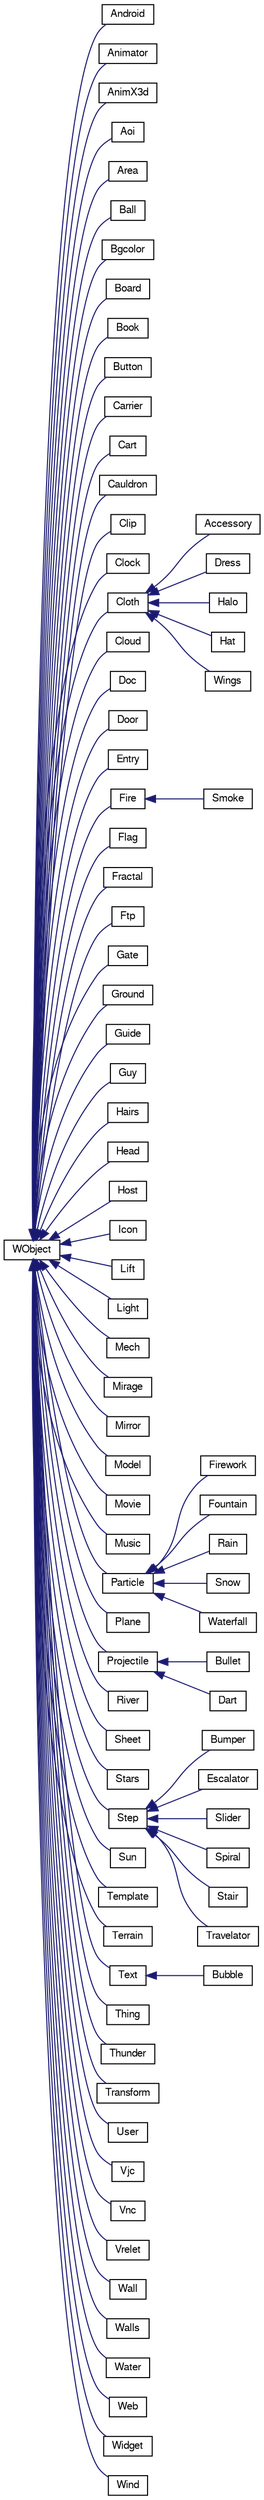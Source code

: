 digraph "Graphical Class Hierarchy"
{
 // LATEX_PDF_SIZE
  bgcolor="transparent";
  edge [fontname="FreeSans",fontsize="10",labelfontname="FreeSans",labelfontsize="10"];
  node [fontname="FreeSans",fontsize="10",shape=record];
  rankdir="LR";
  Node0 [label="WObject",height=0.2,width=0.4,color="black",URL="$a02108.html",tooltip="WObject Class."];
  Node0 -> Node1 [dir="back",color="midnightblue",fontsize="10",style="solid",fontname="FreeSans"];
  Node1 [label="Android",height=0.2,width=0.4,color="black",URL="$a01596.html",tooltip="Android class."];
  Node0 -> Node2 [dir="back",color="midnightblue",fontsize="10",style="solid",fontname="FreeSans"];
  Node2 [label="Animator",height=0.2,width=0.4,color="black",URL="$a01600.html",tooltip="Animator class."];
  Node0 -> Node3 [dir="back",color="midnightblue",fontsize="10",style="solid",fontname="FreeSans"];
  Node3 [label="AnimX3d",height=0.2,width=0.4,color="black",URL="$a01604.html",tooltip="AnimX3d class."];
  Node0 -> Node4 [dir="back",color="midnightblue",fontsize="10",style="solid",fontname="FreeSans"];
  Node4 [label="Aoi",height=0.2,width=0.4,color="black",URL="$a01608.html",tooltip="Aoi class Area of Interest."];
  Node0 -> Node5 [dir="back",color="midnightblue",fontsize="10",style="solid",fontname="FreeSans"];
  Node5 [label="Area",height=0.2,width=0.4,color="black",URL="$a01612.html",tooltip="Area class."];
  Node0 -> Node6 [dir="back",color="midnightblue",fontsize="10",style="solid",fontname="FreeSans"];
  Node6 [label="Ball",height=0.2,width=0.4,color="black",URL="$a01616.html",tooltip="Ball class."];
  Node0 -> Node7 [dir="back",color="midnightblue",fontsize="10",style="solid",fontname="FreeSans"];
  Node7 [label="Bgcolor",height=0.2,width=0.4,color="black",URL="$a01620.html",tooltip="Bgcolor class."];
  Node0 -> Node8 [dir="back",color="midnightblue",fontsize="10",style="solid",fontname="FreeSans"];
  Node8 [label="Board",height=0.2,width=0.4,color="black",URL="$a01624.html",tooltip="Board class."];
  Node0 -> Node9 [dir="back",color="midnightblue",fontsize="10",style="solid",fontname="FreeSans"];
  Node9 [label="Book",height=0.2,width=0.4,color="black",URL="$a01628.html",tooltip="Book class."];
  Node0 -> Node10 [dir="back",color="midnightblue",fontsize="10",style="solid",fontname="FreeSans"];
  Node10 [label="Button",height=0.2,width=0.4,color="black",URL="$a01644.html",tooltip="Button class."];
  Node0 -> Node11 [dir="back",color="midnightblue",fontsize="10",style="solid",fontname="FreeSans"];
  Node11 [label="Carrier",height=0.2,width=0.4,color="black",URL="$a01648.html",tooltip="Carrier class."];
  Node0 -> Node12 [dir="back",color="midnightblue",fontsize="10",style="solid",fontname="FreeSans"];
  Node12 [label="Cart",height=0.2,width=0.4,color="black",URL="$a01652.html",tooltip="Cart class."];
  Node0 -> Node13 [dir="back",color="midnightblue",fontsize="10",style="solid",fontname="FreeSans"];
  Node13 [label="Cauldron",height=0.2,width=0.4,color="black",URL="$a01656.html",tooltip="Cauldron class."];
  Node0 -> Node14 [dir="back",color="midnightblue",fontsize="10",style="solid",fontname="FreeSans"];
  Node14 [label="Clip",height=0.2,width=0.4,color="black",URL="$a01660.html",tooltip="Clip class."];
  Node0 -> Node15 [dir="back",color="midnightblue",fontsize="10",style="solid",fontname="FreeSans"];
  Node15 [label="Clock",height=0.2,width=0.4,color="black",URL="$a01664.html",tooltip="Clock class."];
  Node0 -> Node16 [dir="back",color="midnightblue",fontsize="10",style="solid",fontname="FreeSans"];
  Node16 [label="Cloth",height=0.2,width=0.4,color="black",URL="$a01668.html",tooltip="Cloth class."];
  Node16 -> Node17 [dir="back",color="midnightblue",fontsize="10",style="solid",fontname="FreeSans"];
  Node17 [label="Accessory",height=0.2,width=0.4,color="black",URL="$a01592.html",tooltip="Accessory class."];
  Node16 -> Node18 [dir="back",color="midnightblue",fontsize="10",style="solid",fontname="FreeSans"];
  Node18 [label="Dress",height=0.2,width=0.4,color="black",URL="$a01696.html",tooltip="Dress class."];
  Node16 -> Node19 [dir="back",color="midnightblue",fontsize="10",style="solid",fontname="FreeSans"];
  Node19 [label="Halo",height=0.2,width=0.4,color="black",URL="$a01816.html",tooltip="Halo class."];
  Node16 -> Node20 [dir="back",color="midnightblue",fontsize="10",style="solid",fontname="FreeSans"];
  Node20 [label="Hat",height=0.2,width=0.4,color="black",URL="$a01824.html",tooltip="Hat class."];
  Node16 -> Node21 [dir="back",color="midnightblue",fontsize="10",style="solid",fontname="FreeSans"];
  Node21 [label="Wings",height=0.2,width=0.4,color="black",URL="$a02088.html",tooltip="Wings class."];
  Node0 -> Node22 [dir="back",color="midnightblue",fontsize="10",style="solid",fontname="FreeSans"];
  Node22 [label="Cloud",height=0.2,width=0.4,color="black",URL="$a01676.html",tooltip="Cloud class."];
  Node0 -> Node23 [dir="back",color="midnightblue",fontsize="10",style="solid",fontname="FreeSans"];
  Node23 [label="Doc",height=0.2,width=0.4,color="black",URL="$a01684.html",tooltip="Doc class."];
  Node0 -> Node24 [dir="back",color="midnightblue",fontsize="10",style="solid",fontname="FreeSans"];
  Node24 [label="Door",height=0.2,width=0.4,color="black",URL="$a01688.html",tooltip="Door class."];
  Node0 -> Node25 [dir="back",color="midnightblue",fontsize="10",style="solid",fontname="FreeSans"];
  Node25 [label="Entry",height=0.2,width=0.4,color="black",URL="$a01700.html",tooltip="Entry class."];
  Node0 -> Node26 [dir="back",color="midnightblue",fontsize="10",style="solid",fontname="FreeSans"];
  Node26 [label="Fire",height=0.2,width=0.4,color="black",URL="$a01724.html",tooltip="Fire class."];
  Node26 -> Node27 [dir="back",color="midnightblue",fontsize="10",style="solid",fontname="FreeSans"];
  Node27 [label="Smoke",height=0.2,width=0.4,color="black",URL="$a01940.html",tooltip="Smoke class."];
  Node0 -> Node28 [dir="back",color="midnightblue",fontsize="10",style="solid",fontname="FreeSans"];
  Node28 [label="Flag",height=0.2,width=0.4,color="black",URL="$a01732.html",tooltip="Flag class."];
  Node0 -> Node29 [dir="back",color="midnightblue",fontsize="10",style="solid",fontname="FreeSans"];
  Node29 [label="Fractal",height=0.2,width=0.4,color="black",URL="$a01740.html",tooltip="Fractal class."];
  Node0 -> Node30 [dir="back",color="midnightblue",fontsize="10",style="solid",fontname="FreeSans"];
  Node30 [label="Ftp",height=0.2,width=0.4,color="black",URL="$a01744.html",tooltip="Ftp class."];
  Node0 -> Node31 [dir="back",color="midnightblue",fontsize="10",style="solid",fontname="FreeSans"];
  Node31 [label="Gate",height=0.2,width=0.4,color="black",URL="$a01748.html",tooltip="Gate class."];
  Node0 -> Node32 [dir="back",color="midnightblue",fontsize="10",style="solid",fontname="FreeSans"];
  Node32 [label="Ground",height=0.2,width=0.4,color="black",URL="$a01752.html",tooltip="Ground class."];
  Node0 -> Node33 [dir="back",color="midnightblue",fontsize="10",style="solid",fontname="FreeSans"];
  Node33 [label="Guide",height=0.2,width=0.4,color="black",URL="$a01756.html",tooltip="Guide class."];
  Node0 -> Node34 [dir="back",color="midnightblue",fontsize="10",style="solid",fontname="FreeSans"];
  Node34 [label="Guy",height=0.2,width=0.4,color="black",URL="$a01764.html",tooltip="Guy class."];
  Node0 -> Node35 [dir="back",color="midnightblue",fontsize="10",style="solid",fontname="FreeSans"];
  Node35 [label="Hairs",height=0.2,width=0.4,color="black",URL="$a01812.html",tooltip="Hairs class."];
  Node0 -> Node36 [dir="back",color="midnightblue",fontsize="10",style="solid",fontname="FreeSans"];
  Node36 [label="Head",height=0.2,width=0.4,color="black",URL="$a01832.html",tooltip="Head class."];
  Node0 -> Node37 [dir="back",color="midnightblue",fontsize="10",style="solid",fontname="FreeSans"];
  Node37 [label="Host",height=0.2,width=0.4,color="black",URL="$a01836.html",tooltip="Host class."];
  Node0 -> Node38 [dir="back",color="midnightblue",fontsize="10",style="solid",fontname="FreeSans"];
  Node38 [label="Icon",height=0.2,width=0.4,color="black",URL="$a01840.html",tooltip="Icon class."];
  Node0 -> Node39 [dir="back",color="midnightblue",fontsize="10",style="solid",fontname="FreeSans"];
  Node39 [label="Lift",height=0.2,width=0.4,color="black",URL="$a01856.html",tooltip="Lift class."];
  Node0 -> Node40 [dir="back",color="midnightblue",fontsize="10",style="solid",fontname="FreeSans"];
  Node40 [label="Light",height=0.2,width=0.4,color="black",URL="$a01860.html",tooltip="Light class."];
  Node0 -> Node41 [dir="back",color="midnightblue",fontsize="10",style="solid",fontname="FreeSans"];
  Node41 [label="Mech",height=0.2,width=0.4,color="black",URL="$a01864.html",tooltip="Mech class."];
  Node0 -> Node42 [dir="back",color="midnightblue",fontsize="10",style="solid",fontname="FreeSans"];
  Node42 [label="Mirage",height=0.2,width=0.4,color="black",URL="$a01868.html",tooltip="Mirage class."];
  Node0 -> Node43 [dir="back",color="midnightblue",fontsize="10",style="solid",fontname="FreeSans"];
  Node43 [label="Mirror",height=0.2,width=0.4,color="black",URL="$a01872.html",tooltip="Mirror class."];
  Node0 -> Node44 [dir="back",color="midnightblue",fontsize="10",style="solid",fontname="FreeSans"];
  Node44 [label="Model",height=0.2,width=0.4,color="black",URL="$a01876.html",tooltip="Model class."];
  Node0 -> Node45 [dir="back",color="midnightblue",fontsize="10",style="solid",fontname="FreeSans"];
  Node45 [label="Movie",height=0.2,width=0.4,color="black",URL="$a01880.html",tooltip="Movie class to play Mpeg movies."];
  Node0 -> Node46 [dir="back",color="midnightblue",fontsize="10",style="solid",fontname="FreeSans"];
  Node46 [label="Music",height=0.2,width=0.4,color="black",URL="$a01884.html",tooltip="Music class."];
  Node0 -> Node47 [dir="back",color="midnightblue",fontsize="10",style="solid",fontname="FreeSans"];
  Node47 [label="Particle",height=0.2,width=0.4,color="black",URL="$a01908.html",tooltip="Particle class."];
  Node47 -> Node48 [dir="back",color="midnightblue",fontsize="10",style="solid",fontname="FreeSans"];
  Node48 [label="Firework",height=0.2,width=0.4,color="black",URL="$a01728.html",tooltip="Firework class."];
  Node47 -> Node49 [dir="back",color="midnightblue",fontsize="10",style="solid",fontname="FreeSans"];
  Node49 [label="Fountain",height=0.2,width=0.4,color="black",URL="$a01736.html",tooltip="Fountain class."];
  Node47 -> Node50 [dir="back",color="midnightblue",fontsize="10",style="solid",fontname="FreeSans"];
  Node50 [label="Rain",height=0.2,width=0.4,color="black",URL="$a01920.html",tooltip="Rain class."];
  Node47 -> Node51 [dir="back",color="midnightblue",fontsize="10",style="solid",fontname="FreeSans"];
  Node51 [label="Snow",height=0.2,width=0.4,color="black",URL="$a01948.html",tooltip="Snow class."];
  Node47 -> Node52 [dir="back",color="midnightblue",fontsize="10",style="solid",fontname="FreeSans"];
  Node52 [label="Waterfall",height=0.2,width=0.4,color="black",URL="$a02068.html",tooltip="Waterfall class."];
  Node0 -> Node53 [dir="back",color="midnightblue",fontsize="10",style="solid",fontname="FreeSans"];
  Node53 [label="Plane",height=0.2,width=0.4,color="black",URL="$a01912.html",tooltip="Plane class."];
  Node0 -> Node54 [dir="back",color="midnightblue",fontsize="10",style="solid",fontname="FreeSans"];
  Node54 [label="Projectile",height=0.2,width=0.4,color="black",URL="$a01916.html",tooltip="Projectilee class."];
  Node54 -> Node55 [dir="back",color="midnightblue",fontsize="10",style="solid",fontname="FreeSans"];
  Node55 [label="Bullet",height=0.2,width=0.4,color="black",URL="$a01636.html",tooltip="Bullet class."];
  Node54 -> Node56 [dir="back",color="midnightblue",fontsize="10",style="solid",fontname="FreeSans"];
  Node56 [label="Dart",height=0.2,width=0.4,color="black",URL="$a01680.html",tooltip="Dart class."];
  Node0 -> Node57 [dir="back",color="midnightblue",fontsize="10",style="solid",fontname="FreeSans"];
  Node57 [label="River",height=0.2,width=0.4,color="black",URL="$a01924.html",tooltip="River class."];
  Node0 -> Node58 [dir="back",color="midnightblue",fontsize="10",style="solid",fontname="FreeSans"];
  Node58 [label="Sheet",height=0.2,width=0.4,color="black",URL="$a01928.html",tooltip="Sheet class."];
  Node0 -> Node59 [dir="back",color="midnightblue",fontsize="10",style="solid",fontname="FreeSans"];
  Node59 [label="Stars",height=0.2,width=0.4,color="black",URL="$a01964.html",tooltip="Stars class."];
  Node0 -> Node60 [dir="back",color="midnightblue",fontsize="10",style="solid",fontname="FreeSans"];
  Node60 [label="Step",height=0.2,width=0.4,color="black",URL="$a01968.html",tooltip="Step class."];
  Node60 -> Node61 [dir="back",color="midnightblue",fontsize="10",style="solid",fontname="FreeSans"];
  Node61 [label="Bumper",height=0.2,width=0.4,color="black",URL="$a01640.html",tooltip="Bumper class."];
  Node60 -> Node62 [dir="back",color="midnightblue",fontsize="10",style="solid",fontname="FreeSans"];
  Node62 [label="Escalator",height=0.2,width=0.4,color="black",URL="$a01704.html",tooltip="Escalator class."];
  Node60 -> Node63 [dir="back",color="midnightblue",fontsize="10",style="solid",fontname="FreeSans"];
  Node63 [label="Slider",height=0.2,width=0.4,color="black",URL="$a01932.html",tooltip="Slider class."];
  Node60 -> Node64 [dir="back",color="midnightblue",fontsize="10",style="solid",fontname="FreeSans"];
  Node64 [label="Spiral",height=0.2,width=0.4,color="black",URL="$a01952.html",tooltip="Spiral class."];
  Node60 -> Node65 [dir="back",color="midnightblue",fontsize="10",style="solid",fontname="FreeSans"];
  Node65 [label="Stair",height=0.2,width=0.4,color="black",URL="$a01956.html",tooltip="Stair class."];
  Node60 -> Node66 [dir="back",color="midnightblue",fontsize="10",style="solid",fontname="FreeSans"];
  Node66 [label="Travelator",height=0.2,width=0.4,color="black",URL="$a02012.html",tooltip="Travelator class."];
  Node0 -> Node67 [dir="back",color="midnightblue",fontsize="10",style="solid",fontname="FreeSans"];
  Node67 [label="Sun",height=0.2,width=0.4,color="black",URL="$a01972.html",tooltip="Sun class."];
  Node0 -> Node68 [dir="back",color="midnightblue",fontsize="10",style="solid",fontname="FreeSans"];
  Node68 [label="Template",height=0.2,width=0.4,color="black",URL="$a01976.html",tooltip="Template class."];
  Node0 -> Node69 [dir="back",color="midnightblue",fontsize="10",style="solid",fontname="FreeSans"];
  Node69 [label="Terrain",height=0.2,width=0.4,color="black",URL="$a01984.html",tooltip="Terrain class."];
  Node0 -> Node70 [dir="back",color="midnightblue",fontsize="10",style="solid",fontname="FreeSans"];
  Node70 [label="Text",height=0.2,width=0.4,color="black",URL="$a01988.html",tooltip="Text class."];
  Node70 -> Node71 [dir="back",color="midnightblue",fontsize="10",style="solid",fontname="FreeSans"];
  Node71 [label="Bubble",height=0.2,width=0.4,color="black",URL="$a01632.html",tooltip="Bubble class."];
  Node0 -> Node72 [dir="back",color="midnightblue",fontsize="10",style="solid",fontname="FreeSans"];
  Node72 [label="Thing",height=0.2,width=0.4,color="black",URL="$a01992.html",tooltip="Thing class."];
  Node0 -> Node73 [dir="back",color="midnightblue",fontsize="10",style="solid",fontname="FreeSans"];
  Node73 [label="Thunder",height=0.2,width=0.4,color="black",URL="$a02000.html",tooltip="Thunder class."];
  Node0 -> Node74 [dir="back",color="midnightblue",fontsize="10",style="solid",fontname="FreeSans"];
  Node74 [label="Transform",height=0.2,width=0.4,color="black",URL="$a02008.html",tooltip="Transform class Push, Pop, Rot, Trans, Scale operate a matrix transformation."];
  Node0 -> Node75 [dir="back",color="midnightblue",fontsize="10",style="solid",fontname="FreeSans"];
  Node75 [label="User",height=0.2,width=0.4,color="black",URL="$a02016.html",tooltip="User class."];
  Node0 -> Node76 [dir="back",color="midnightblue",fontsize="10",style="solid",fontname="FreeSans"];
  Node76 [label="Vjc",height=0.2,width=0.4,color="black",URL="$a02036.html",tooltip="Vjc class."];
  Node0 -> Node77 [dir="back",color="midnightblue",fontsize="10",style="solid",fontname="FreeSans"];
  Node77 [label="Vnc",height=0.2,width=0.4,color="black",URL="$a02040.html",tooltip="Vnc class."];
  Node0 -> Node78 [dir="back",color="midnightblue",fontsize="10",style="solid",fontname="FreeSans"];
  Node78 [label="Vrelet",height=0.2,width=0.4,color="black",URL="$a02052.html",tooltip="Vrelet class."];
  Node0 -> Node79 [dir="back",color="midnightblue",fontsize="10",style="solid",fontname="FreeSans"];
  Node79 [label="Wall",height=0.2,width=0.4,color="black",URL="$a02056.html",tooltip="Wall class."];
  Node0 -> Node80 [dir="back",color="midnightblue",fontsize="10",style="solid",fontname="FreeSans"];
  Node80 [label="Walls",height=0.2,width=0.4,color="black",URL="$a02060.html",tooltip="Walls class."];
  Node0 -> Node81 [dir="back",color="midnightblue",fontsize="10",style="solid",fontname="FreeSans"];
  Node81 [label="Water",height=0.2,width=0.4,color="black",URL="$a02064.html",tooltip="Water class."];
  Node0 -> Node82 [dir="back",color="midnightblue",fontsize="10",style="solid",fontname="FreeSans"];
  Node82 [label="Web",height=0.2,width=0.4,color="black",URL="$a02072.html",tooltip="Web class."];
  Node0 -> Node83 [dir="back",color="midnightblue",fontsize="10",style="solid",fontname="FreeSans"];
  Node83 [label="Widget",height=0.2,width=0.4,color="black",URL="$a02076.html",tooltip="Widget class."];
  Node0 -> Node84 [dir="back",color="midnightblue",fontsize="10",style="solid",fontname="FreeSans"];
  Node84 [label="Wind",height=0.2,width=0.4,color="black",URL="$a02080.html",tooltip="Wind class."];
}
